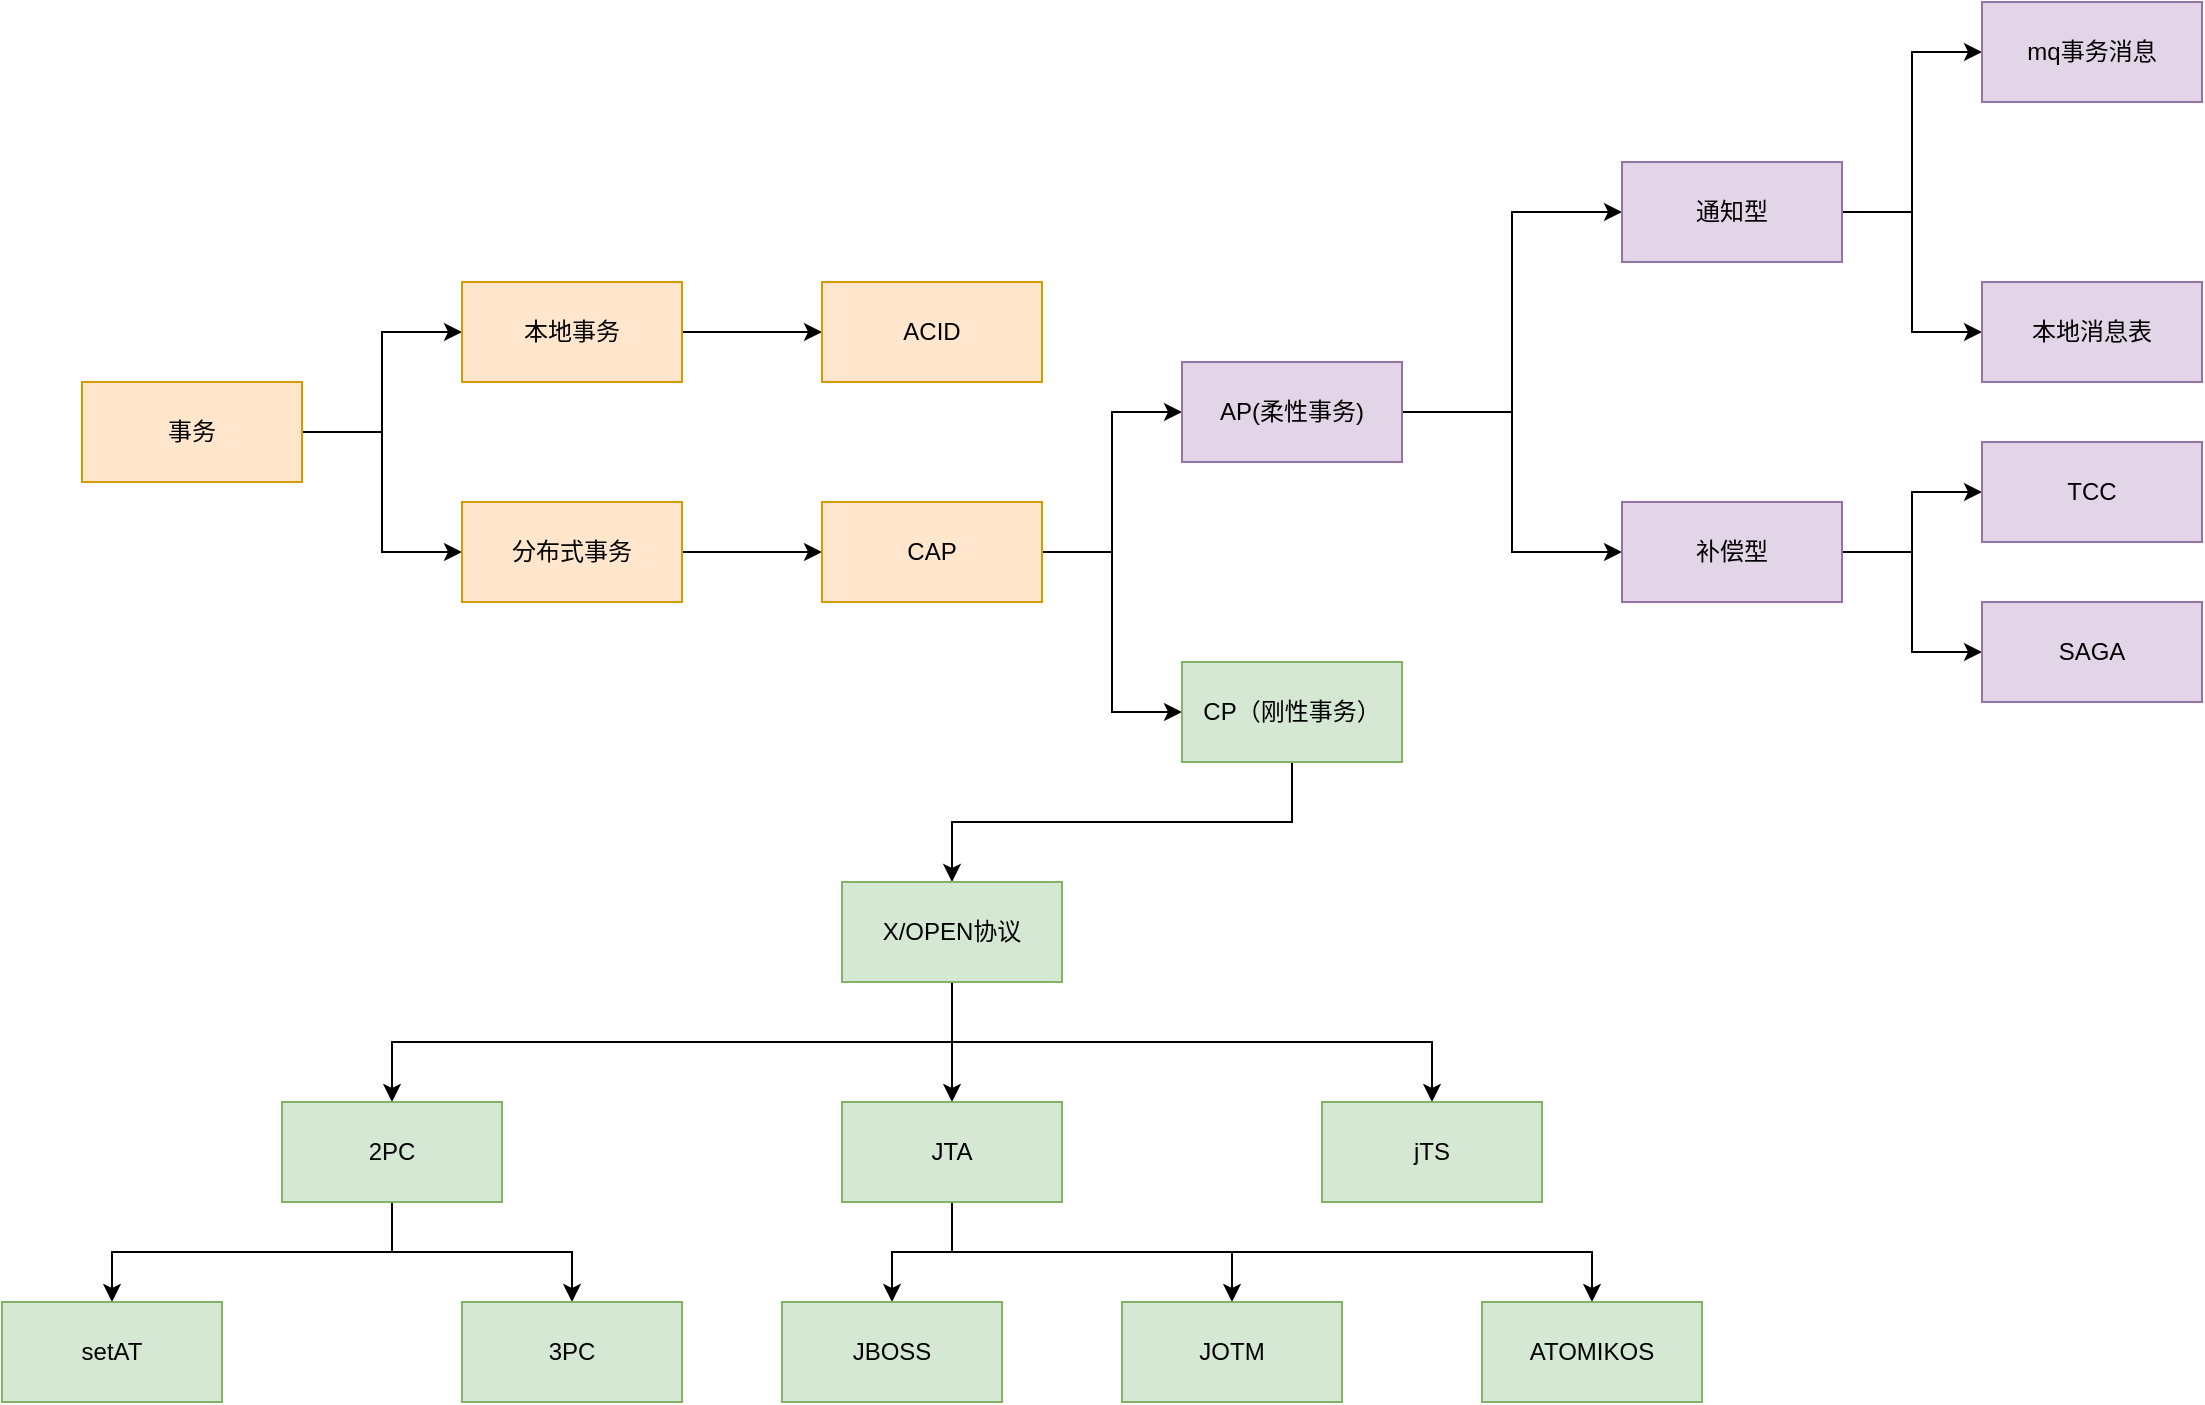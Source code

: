 <mxfile version="16.1.2" type="device"><diagram id="xs3x-McivAFR4gjSuGE-" name="第 1 页"><mxGraphModel dx="1104" dy="1849" grid="1" gridSize="10" guides="1" tooltips="1" connect="1" arrows="1" fold="1" page="1" pageScale="1" pageWidth="827" pageHeight="1169" math="0" shadow="0"><root><mxCell id="0"/><mxCell id="1" parent="0"/><mxCell id="ndq97nyYtbSz8Y56OlW1-5" style="edgeStyle=orthogonalEdgeStyle;rounded=0;orthogonalLoop=1;jettySize=auto;html=1;exitX=1;exitY=0.5;exitDx=0;exitDy=0;entryX=0;entryY=0.5;entryDx=0;entryDy=0;" edge="1" parent="1" source="ndq97nyYtbSz8Y56OlW1-1" target="ndq97nyYtbSz8Y56OlW1-3"><mxGeometry relative="1" as="geometry"/></mxCell><mxCell id="ndq97nyYtbSz8Y56OlW1-6" style="edgeStyle=orthogonalEdgeStyle;rounded=0;orthogonalLoop=1;jettySize=auto;html=1;exitX=1;exitY=0.5;exitDx=0;exitDy=0;entryX=0;entryY=0.5;entryDx=0;entryDy=0;" edge="1" parent="1" source="ndq97nyYtbSz8Y56OlW1-1" target="ndq97nyYtbSz8Y56OlW1-4"><mxGeometry relative="1" as="geometry"/></mxCell><mxCell id="ndq97nyYtbSz8Y56OlW1-1" value="事务" style="rounded=0;whiteSpace=wrap;html=1;fillColor=#ffe6cc;strokeColor=#d79b00;" vertex="1" parent="1"><mxGeometry x="70" y="90" width="110" height="50" as="geometry"/></mxCell><mxCell id="ndq97nyYtbSz8Y56OlW1-8" style="edgeStyle=orthogonalEdgeStyle;rounded=0;orthogonalLoop=1;jettySize=auto;html=1;exitX=1;exitY=0.5;exitDx=0;exitDy=0;entryX=0;entryY=0.5;entryDx=0;entryDy=0;" edge="1" parent="1" source="ndq97nyYtbSz8Y56OlW1-3" target="ndq97nyYtbSz8Y56OlW1-7"><mxGeometry relative="1" as="geometry"/></mxCell><mxCell id="ndq97nyYtbSz8Y56OlW1-3" value="本地事务" style="rounded=0;whiteSpace=wrap;html=1;fillColor=#ffe6cc;strokeColor=#d79b00;" vertex="1" parent="1"><mxGeometry x="260" y="40" width="110" height="50" as="geometry"/></mxCell><mxCell id="ndq97nyYtbSz8Y56OlW1-10" style="edgeStyle=orthogonalEdgeStyle;rounded=0;orthogonalLoop=1;jettySize=auto;html=1;exitX=1;exitY=0.5;exitDx=0;exitDy=0;" edge="1" parent="1" source="ndq97nyYtbSz8Y56OlW1-4" target="ndq97nyYtbSz8Y56OlW1-9"><mxGeometry relative="1" as="geometry"/></mxCell><mxCell id="ndq97nyYtbSz8Y56OlW1-4" value="分布式事务" style="rounded=0;whiteSpace=wrap;html=1;fillColor=#ffe6cc;strokeColor=#d79b00;" vertex="1" parent="1"><mxGeometry x="260" y="150" width="110" height="50" as="geometry"/></mxCell><mxCell id="ndq97nyYtbSz8Y56OlW1-7" value="ACID" style="rounded=0;whiteSpace=wrap;html=1;fillColor=#ffe6cc;strokeColor=#d79b00;" vertex="1" parent="1"><mxGeometry x="440" y="40" width="110" height="50" as="geometry"/></mxCell><mxCell id="ndq97nyYtbSz8Y56OlW1-13" style="edgeStyle=orthogonalEdgeStyle;rounded=0;orthogonalLoop=1;jettySize=auto;html=1;exitX=1;exitY=0.5;exitDx=0;exitDy=0;entryX=0;entryY=0.5;entryDx=0;entryDy=0;" edge="1" parent="1" source="ndq97nyYtbSz8Y56OlW1-9" target="ndq97nyYtbSz8Y56OlW1-11"><mxGeometry relative="1" as="geometry"/></mxCell><mxCell id="ndq97nyYtbSz8Y56OlW1-14" style="edgeStyle=orthogonalEdgeStyle;rounded=0;orthogonalLoop=1;jettySize=auto;html=1;exitX=1;exitY=0.5;exitDx=0;exitDy=0;entryX=0;entryY=0.5;entryDx=0;entryDy=0;" edge="1" parent="1" source="ndq97nyYtbSz8Y56OlW1-9" target="ndq97nyYtbSz8Y56OlW1-12"><mxGeometry relative="1" as="geometry"/></mxCell><mxCell id="ndq97nyYtbSz8Y56OlW1-9" value="CAP" style="rounded=0;whiteSpace=wrap;html=1;fillColor=#ffe6cc;strokeColor=#d79b00;" vertex="1" parent="1"><mxGeometry x="440" y="150" width="110" height="50" as="geometry"/></mxCell><mxCell id="ndq97nyYtbSz8Y56OlW1-17" style="edgeStyle=orthogonalEdgeStyle;rounded=0;orthogonalLoop=1;jettySize=auto;html=1;entryX=0;entryY=0.5;entryDx=0;entryDy=0;" edge="1" parent="1" source="ndq97nyYtbSz8Y56OlW1-11" target="ndq97nyYtbSz8Y56OlW1-15"><mxGeometry relative="1" as="geometry"/></mxCell><mxCell id="ndq97nyYtbSz8Y56OlW1-18" style="edgeStyle=orthogonalEdgeStyle;rounded=0;orthogonalLoop=1;jettySize=auto;html=1;exitX=1;exitY=0.5;exitDx=0;exitDy=0;entryX=0;entryY=0.5;entryDx=0;entryDy=0;" edge="1" parent="1" source="ndq97nyYtbSz8Y56OlW1-11" target="ndq97nyYtbSz8Y56OlW1-16"><mxGeometry relative="1" as="geometry"/></mxCell><mxCell id="ndq97nyYtbSz8Y56OlW1-11" value="AP(柔性事务)" style="rounded=0;whiteSpace=wrap;html=1;fillColor=#e1d5e7;strokeColor=#9673a6;" vertex="1" parent="1"><mxGeometry x="620" y="80" width="110" height="50" as="geometry"/></mxCell><mxCell id="ndq97nyYtbSz8Y56OlW1-29" style="edgeStyle=orthogonalEdgeStyle;rounded=0;orthogonalLoop=1;jettySize=auto;html=1;entryX=0.5;entryY=0;entryDx=0;entryDy=0;exitX=0.5;exitY=1;exitDx=0;exitDy=0;" edge="1" parent="1" source="ndq97nyYtbSz8Y56OlW1-12" target="ndq97nyYtbSz8Y56OlW1-30"><mxGeometry relative="1" as="geometry"><mxPoint x="630" y="345.009" as="targetPoint"/></mxGeometry></mxCell><mxCell id="ndq97nyYtbSz8Y56OlW1-12" value="CP（刚性事务）" style="rounded=0;whiteSpace=wrap;html=1;fillColor=#d5e8d4;strokeColor=#82b366;" vertex="1" parent="1"><mxGeometry x="620" y="230" width="110" height="50" as="geometry"/></mxCell><mxCell id="ndq97nyYtbSz8Y56OlW1-20" style="edgeStyle=orthogonalEdgeStyle;rounded=0;orthogonalLoop=1;jettySize=auto;html=1;exitX=1;exitY=0.5;exitDx=0;exitDy=0;entryX=0;entryY=0.5;entryDx=0;entryDy=0;" edge="1" parent="1" source="ndq97nyYtbSz8Y56OlW1-15" target="ndq97nyYtbSz8Y56OlW1-19"><mxGeometry relative="1" as="geometry"/></mxCell><mxCell id="ndq97nyYtbSz8Y56OlW1-23" style="edgeStyle=orthogonalEdgeStyle;rounded=0;orthogonalLoop=1;jettySize=auto;html=1;exitX=1;exitY=0.5;exitDx=0;exitDy=0;entryX=0;entryY=0.5;entryDx=0;entryDy=0;" edge="1" parent="1" source="ndq97nyYtbSz8Y56OlW1-15" target="ndq97nyYtbSz8Y56OlW1-21"><mxGeometry relative="1" as="geometry"/></mxCell><mxCell id="ndq97nyYtbSz8Y56OlW1-15" value="通知型" style="rounded=0;whiteSpace=wrap;html=1;fillColor=#e1d5e7;strokeColor=#9673a6;" vertex="1" parent="1"><mxGeometry x="840" y="-20" width="110" height="50" as="geometry"/></mxCell><mxCell id="ndq97nyYtbSz8Y56OlW1-27" style="edgeStyle=orthogonalEdgeStyle;rounded=0;orthogonalLoop=1;jettySize=auto;html=1;exitX=1;exitY=0.5;exitDx=0;exitDy=0;entryX=0;entryY=0.5;entryDx=0;entryDy=0;" edge="1" parent="1" source="ndq97nyYtbSz8Y56OlW1-16" target="ndq97nyYtbSz8Y56OlW1-25"><mxGeometry relative="1" as="geometry"/></mxCell><mxCell id="ndq97nyYtbSz8Y56OlW1-28" style="edgeStyle=orthogonalEdgeStyle;rounded=0;orthogonalLoop=1;jettySize=auto;html=1;exitX=1;exitY=0.5;exitDx=0;exitDy=0;entryX=0;entryY=0.5;entryDx=0;entryDy=0;" edge="1" parent="1" source="ndq97nyYtbSz8Y56OlW1-16" target="ndq97nyYtbSz8Y56OlW1-26"><mxGeometry relative="1" as="geometry"/></mxCell><mxCell id="ndq97nyYtbSz8Y56OlW1-16" value="补偿型" style="rounded=0;whiteSpace=wrap;html=1;fillColor=#e1d5e7;strokeColor=#9673a6;" vertex="1" parent="1"><mxGeometry x="840" y="150" width="110" height="50" as="geometry"/></mxCell><mxCell id="ndq97nyYtbSz8Y56OlW1-19" value="mq事务消息" style="rounded=0;whiteSpace=wrap;html=1;fillColor=#e1d5e7;strokeColor=#9673a6;" vertex="1" parent="1"><mxGeometry x="1020" y="-100" width="110" height="50" as="geometry"/></mxCell><mxCell id="ndq97nyYtbSz8Y56OlW1-21" value="本地消息表" style="rounded=0;whiteSpace=wrap;html=1;fillColor=#e1d5e7;strokeColor=#9673a6;" vertex="1" parent="1"><mxGeometry x="1020" y="40" width="110" height="50" as="geometry"/></mxCell><mxCell id="ndq97nyYtbSz8Y56OlW1-25" value="TCC" style="rounded=0;whiteSpace=wrap;html=1;fillColor=#e1d5e7;strokeColor=#9673a6;" vertex="1" parent="1"><mxGeometry x="1020" y="120" width="110" height="50" as="geometry"/></mxCell><mxCell id="ndq97nyYtbSz8Y56OlW1-26" value="SAGA" style="rounded=0;whiteSpace=wrap;html=1;fillColor=#e1d5e7;strokeColor=#9673a6;" vertex="1" parent="1"><mxGeometry x="1020" y="200" width="110" height="50" as="geometry"/></mxCell><mxCell id="ndq97nyYtbSz8Y56OlW1-34" style="edgeStyle=orthogonalEdgeStyle;rounded=0;orthogonalLoop=1;jettySize=auto;html=1;exitX=0.5;exitY=1;exitDx=0;exitDy=0;entryX=0.5;entryY=0;entryDx=0;entryDy=0;" edge="1" parent="1" source="ndq97nyYtbSz8Y56OlW1-30" target="ndq97nyYtbSz8Y56OlW1-31"><mxGeometry relative="1" as="geometry"/></mxCell><mxCell id="ndq97nyYtbSz8Y56OlW1-35" style="edgeStyle=orthogonalEdgeStyle;rounded=0;orthogonalLoop=1;jettySize=auto;html=1;exitX=0.5;exitY=1;exitDx=0;exitDy=0;entryX=0.5;entryY=0;entryDx=0;entryDy=0;" edge="1" parent="1" source="ndq97nyYtbSz8Y56OlW1-30" target="ndq97nyYtbSz8Y56OlW1-32"><mxGeometry relative="1" as="geometry"/></mxCell><mxCell id="ndq97nyYtbSz8Y56OlW1-36" style="edgeStyle=orthogonalEdgeStyle;rounded=0;orthogonalLoop=1;jettySize=auto;html=1;exitX=0.5;exitY=1;exitDx=0;exitDy=0;" edge="1" parent="1" source="ndq97nyYtbSz8Y56OlW1-30" target="ndq97nyYtbSz8Y56OlW1-33"><mxGeometry relative="1" as="geometry"/></mxCell><mxCell id="ndq97nyYtbSz8Y56OlW1-30" value="X/OPEN协议" style="rounded=0;whiteSpace=wrap;html=1;fillColor=#d5e8d4;strokeColor=#82b366;" vertex="1" parent="1"><mxGeometry x="450" y="340" width="110" height="50" as="geometry"/></mxCell><mxCell id="ndq97nyYtbSz8Y56OlW1-39" style="edgeStyle=orthogonalEdgeStyle;rounded=0;orthogonalLoop=1;jettySize=auto;html=1;exitX=0.5;exitY=1;exitDx=0;exitDy=0;entryX=0.5;entryY=0;entryDx=0;entryDy=0;" edge="1" parent="1" source="ndq97nyYtbSz8Y56OlW1-31" target="ndq97nyYtbSz8Y56OlW1-37"><mxGeometry relative="1" as="geometry"/></mxCell><mxCell id="ndq97nyYtbSz8Y56OlW1-40" style="edgeStyle=orthogonalEdgeStyle;rounded=0;orthogonalLoop=1;jettySize=auto;html=1;exitX=0.5;exitY=1;exitDx=0;exitDy=0;" edge="1" parent="1" source="ndq97nyYtbSz8Y56OlW1-31" target="ndq97nyYtbSz8Y56OlW1-38"><mxGeometry relative="1" as="geometry"/></mxCell><mxCell id="ndq97nyYtbSz8Y56OlW1-31" value="2PC" style="rounded=0;whiteSpace=wrap;html=1;fillColor=#d5e8d4;strokeColor=#82b366;" vertex="1" parent="1"><mxGeometry x="170" y="450" width="110" height="50" as="geometry"/></mxCell><mxCell id="ndq97nyYtbSz8Y56OlW1-42" style="edgeStyle=orthogonalEdgeStyle;rounded=0;orthogonalLoop=1;jettySize=auto;html=1;exitX=0.5;exitY=1;exitDx=0;exitDy=0;entryX=0.5;entryY=0;entryDx=0;entryDy=0;" edge="1" parent="1" source="ndq97nyYtbSz8Y56OlW1-32" target="ndq97nyYtbSz8Y56OlW1-41"><mxGeometry relative="1" as="geometry"/></mxCell><mxCell id="ndq97nyYtbSz8Y56OlW1-45" style="edgeStyle=orthogonalEdgeStyle;rounded=0;orthogonalLoop=1;jettySize=auto;html=1;exitX=0.5;exitY=1;exitDx=0;exitDy=0;" edge="1" parent="1" source="ndq97nyYtbSz8Y56OlW1-32" target="ndq97nyYtbSz8Y56OlW1-43"><mxGeometry relative="1" as="geometry"/></mxCell><mxCell id="ndq97nyYtbSz8Y56OlW1-46" style="edgeStyle=orthogonalEdgeStyle;rounded=0;orthogonalLoop=1;jettySize=auto;html=1;exitX=0.5;exitY=1;exitDx=0;exitDy=0;" edge="1" parent="1" source="ndq97nyYtbSz8Y56OlW1-32" target="ndq97nyYtbSz8Y56OlW1-44"><mxGeometry relative="1" as="geometry"/></mxCell><mxCell id="ndq97nyYtbSz8Y56OlW1-32" value="JTA" style="rounded=0;whiteSpace=wrap;html=1;fillColor=#d5e8d4;strokeColor=#82b366;" vertex="1" parent="1"><mxGeometry x="450" y="450" width="110" height="50" as="geometry"/></mxCell><mxCell id="ndq97nyYtbSz8Y56OlW1-33" value="jTS" style="rounded=0;whiteSpace=wrap;html=1;fillColor=#d5e8d4;strokeColor=#82b366;" vertex="1" parent="1"><mxGeometry x="690" y="450" width="110" height="50" as="geometry"/></mxCell><mxCell id="ndq97nyYtbSz8Y56OlW1-37" value="setAT" style="rounded=0;whiteSpace=wrap;html=1;fillColor=#d5e8d4;strokeColor=#82b366;" vertex="1" parent="1"><mxGeometry x="30" y="550" width="110" height="50" as="geometry"/></mxCell><mxCell id="ndq97nyYtbSz8Y56OlW1-38" value="3PC" style="rounded=0;whiteSpace=wrap;html=1;fillColor=#d5e8d4;strokeColor=#82b366;" vertex="1" parent="1"><mxGeometry x="260" y="550" width="110" height="50" as="geometry"/></mxCell><mxCell id="ndq97nyYtbSz8Y56OlW1-41" value="JBOSS" style="rounded=0;whiteSpace=wrap;html=1;fillColor=#d5e8d4;strokeColor=#82b366;" vertex="1" parent="1"><mxGeometry x="420" y="550" width="110" height="50" as="geometry"/></mxCell><mxCell id="ndq97nyYtbSz8Y56OlW1-43" value="JOTM" style="rounded=0;whiteSpace=wrap;html=1;fillColor=#d5e8d4;strokeColor=#82b366;" vertex="1" parent="1"><mxGeometry x="590" y="550" width="110" height="50" as="geometry"/></mxCell><mxCell id="ndq97nyYtbSz8Y56OlW1-44" value="ATOMIKOS" style="rounded=0;whiteSpace=wrap;html=1;fillColor=#d5e8d4;strokeColor=#82b366;" vertex="1" parent="1"><mxGeometry x="770" y="550" width="110" height="50" as="geometry"/></mxCell></root></mxGraphModel></diagram></mxfile>